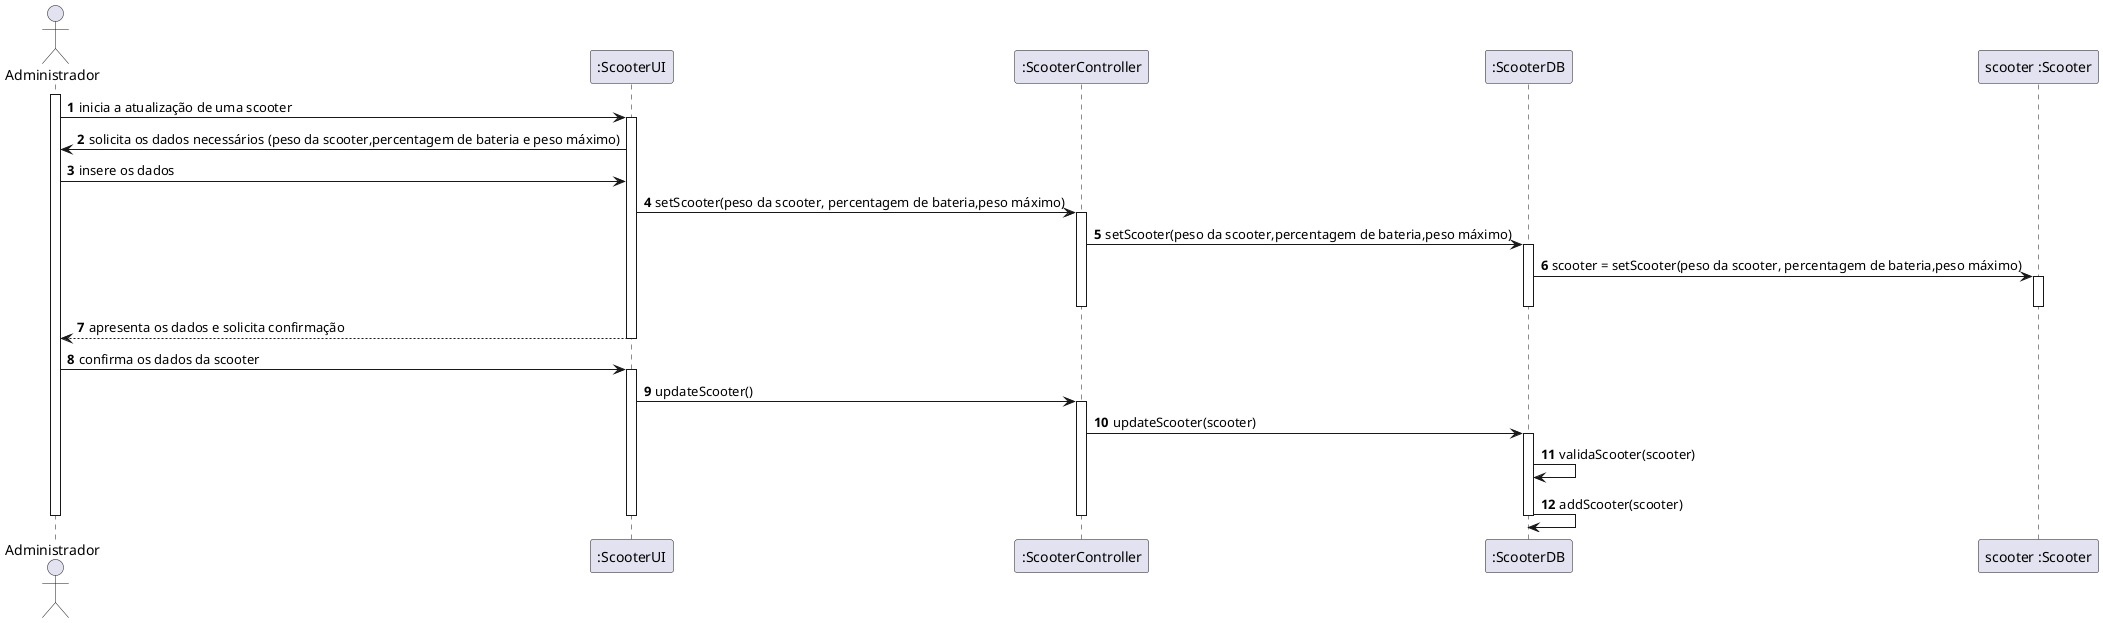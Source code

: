 @startuml
autonumber

actor "Administrador" as ADMIN

participant ":ScooterUI" as UI
participant ":ScooterController" as CTRL
participant ":ScooterDB" as SCHL
participant "scooter :Scooter" as SCOOT


activate ADMIN
ADMIN -> UI : inicia a atualização de uma scooter
activate UI
UI -> ADMIN : solicita os dados necessários (peso da scooter,percentagem de bateria e peso máximo)
ADMIN -> UI : insere os dados 
UI -> CTRL : setScooter(peso da scooter, percentagem de bateria,peso máximo)
activate CTRL
CTRL -> SCHL : setScooter(peso da scooter,percentagem de bateria,peso máximo)
activate SCHL
SCHL -> SCOOT : scooter = setScooter(peso da scooter, percentagem de bateria,peso máximo)
activate SCOOT 
deactivate SCOOT
deactivate SCHL
deactivate CTRL
  
UI --> ADMIN : apresenta os dados e solicita confirmação
deactivate UI

ADMIN -> UI : confirma os dados da scooter
activate UI 
UI -> CTRL : updateScooter()
activate CTRL
CTRL -> SCHL : updateScooter(scooter)
activate SCHL
SCHL -> SCHL : validaScooter(scooter)
SCHL -> SCHL : addScooter(scooter)
deactivate SCHL
deactivate CTRL
deactivate UI
deactivate ADMIN

@enduml
